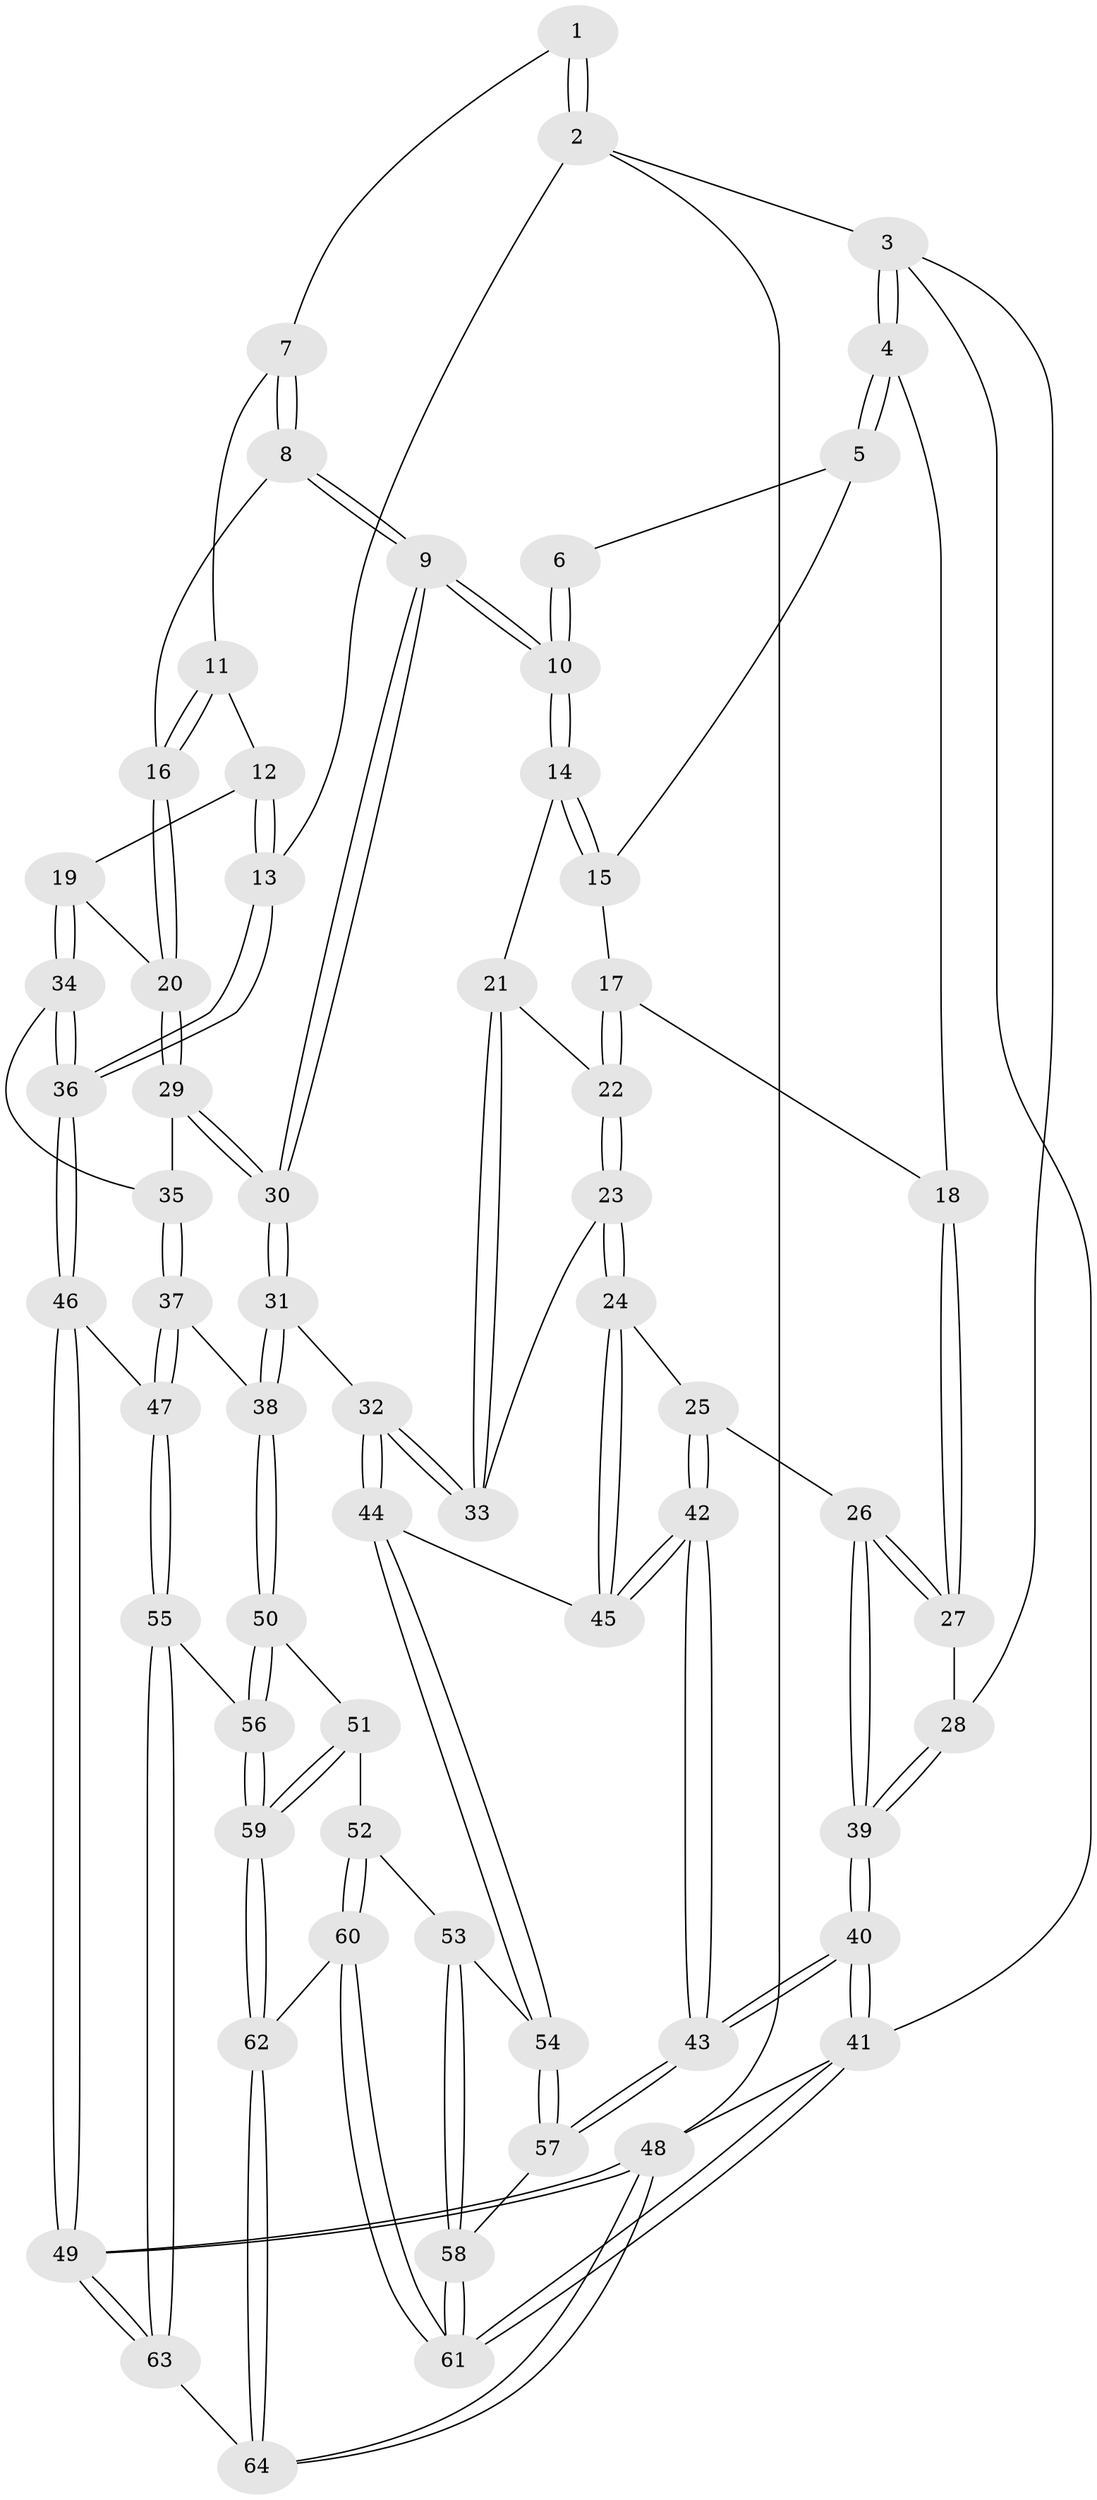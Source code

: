 // Generated by graph-tools (version 1.1) at 2025/01/03/09/25 05:01:33]
// undirected, 64 vertices, 157 edges
graph export_dot {
graph [start="1"]
  node [color=gray90,style=filled];
  1 [pos="+0.7605551109951216+0"];
  2 [pos="+1+0"];
  3 [pos="+0+0"];
  4 [pos="+0+0"];
  5 [pos="+0.327606837070321+0"];
  6 [pos="+0.5695926205213122+0"];
  7 [pos="+0.7747994769475081+0"];
  8 [pos="+0.7254994217874597+0.1224106261709483"];
  9 [pos="+0.6401439229101052+0.17407436518562736"];
  10 [pos="+0.5955132382750549+0.144233169233095"];
  11 [pos="+0.8833291163250556+0.04678922913677549"];
  12 [pos="+0.9253344306646317+0.06697145931990105"];
  13 [pos="+1+0"];
  14 [pos="+0.4342280909684911+0.12791230799545025"];
  15 [pos="+0.34648605701577995+0"];
  16 [pos="+0.7904930150940958+0.14449410075214913"];
  17 [pos="+0.2519800004547193+0.08480122946846831"];
  18 [pos="+0.16387601406204833+0.13790359261571275"];
  19 [pos="+0.9211309852300315+0.19068608734122341"];
  20 [pos="+0.8655332485155505+0.18625953276162602"];
  21 [pos="+0.4200381383329914+0.149357719193544"];
  22 [pos="+0.32733860930367403+0.22292032491754668"];
  23 [pos="+0.2903930299436716+0.2725905211509164"];
  24 [pos="+0.23429898421434048+0.30791485364390453"];
  25 [pos="+0.20789869713177656+0.3036751195079245"];
  26 [pos="+0.16753940720666582+0.2637556267467876"];
  27 [pos="+0.16318575579034805+0.19111472391587844"];
  28 [pos="+0+0"];
  29 [pos="+0.7807956967109347+0.30904566509012493"];
  30 [pos="+0.6475224854706598+0.38713943920010574"];
  31 [pos="+0.6406540890724808+0.41141150774271745"];
  32 [pos="+0.5752414281115885+0.42120270301908286"];
  33 [pos="+0.5060400600798728+0.35936767897748706"];
  34 [pos="+1+0.2914642508082506"];
  35 [pos="+0.871872863515496+0.31229921083663703"];
  36 [pos="+1+0.3452457875297236"];
  37 [pos="+0.7490136919501814+0.5144410781661486"];
  38 [pos="+0.7172802233900117+0.4942628617001134"];
  39 [pos="+0+0.21264500016630514"];
  40 [pos="+0+0.6656352676193786"];
  41 [pos="+0+1"];
  42 [pos="+0.01301296992374138+0.5375899442744644"];
  43 [pos="+0+0.6568040545735703"];
  44 [pos="+0.387248969467275+0.5477787236752215"];
  45 [pos="+0.3287943418477239+0.485767223560786"];
  46 [pos="+1+0.5639509441564058"];
  47 [pos="+0.840379917854144+0.5763694053661943"];
  48 [pos="+1+1"];
  49 [pos="+1+1"];
  50 [pos="+0.5765155918471364+0.6667977643050552"];
  51 [pos="+0.532418224108597+0.682703743374771"];
  52 [pos="+0.4479927887344848+0.6766302067673393"];
  53 [pos="+0.39966971054520606+0.5961569771140041"];
  54 [pos="+0.38380378293662887+0.5650311614665233"];
  55 [pos="+0.7311169352688953+0.7838103102505701"];
  56 [pos="+0.7218713125540822+0.7871451773626051"];
  57 [pos="+0.22236010514065171+0.6612029421973964"];
  58 [pos="+0.2886140136520195+0.8195015235398405"];
  59 [pos="+0.6386070915021056+0.8396577793373524"];
  60 [pos="+0.42031157255528184+1"];
  61 [pos="+0.36013842184441647+1"];
  62 [pos="+0.43774988346353894+1"];
  63 [pos="+0.8044937763157636+0.8700731499617161"];
  64 [pos="+0.6985432526263647+1"];
  1 -- 2;
  1 -- 2;
  1 -- 7;
  2 -- 3;
  2 -- 13;
  2 -- 48;
  3 -- 4;
  3 -- 4;
  3 -- 28;
  3 -- 41;
  4 -- 5;
  4 -- 5;
  4 -- 18;
  5 -- 6;
  5 -- 15;
  6 -- 10;
  6 -- 10;
  7 -- 8;
  7 -- 8;
  7 -- 11;
  8 -- 9;
  8 -- 9;
  8 -- 16;
  9 -- 10;
  9 -- 10;
  9 -- 30;
  9 -- 30;
  10 -- 14;
  10 -- 14;
  11 -- 12;
  11 -- 16;
  11 -- 16;
  12 -- 13;
  12 -- 13;
  12 -- 19;
  13 -- 36;
  13 -- 36;
  14 -- 15;
  14 -- 15;
  14 -- 21;
  15 -- 17;
  16 -- 20;
  16 -- 20;
  17 -- 18;
  17 -- 22;
  17 -- 22;
  18 -- 27;
  18 -- 27;
  19 -- 20;
  19 -- 34;
  19 -- 34;
  20 -- 29;
  20 -- 29;
  21 -- 22;
  21 -- 33;
  21 -- 33;
  22 -- 23;
  22 -- 23;
  23 -- 24;
  23 -- 24;
  23 -- 33;
  24 -- 25;
  24 -- 45;
  24 -- 45;
  25 -- 26;
  25 -- 42;
  25 -- 42;
  26 -- 27;
  26 -- 27;
  26 -- 39;
  26 -- 39;
  27 -- 28;
  28 -- 39;
  28 -- 39;
  29 -- 30;
  29 -- 30;
  29 -- 35;
  30 -- 31;
  30 -- 31;
  31 -- 32;
  31 -- 38;
  31 -- 38;
  32 -- 33;
  32 -- 33;
  32 -- 44;
  32 -- 44;
  34 -- 35;
  34 -- 36;
  34 -- 36;
  35 -- 37;
  35 -- 37;
  36 -- 46;
  36 -- 46;
  37 -- 38;
  37 -- 47;
  37 -- 47;
  38 -- 50;
  38 -- 50;
  39 -- 40;
  39 -- 40;
  40 -- 41;
  40 -- 41;
  40 -- 43;
  40 -- 43;
  41 -- 61;
  41 -- 61;
  41 -- 48;
  42 -- 43;
  42 -- 43;
  42 -- 45;
  42 -- 45;
  43 -- 57;
  43 -- 57;
  44 -- 45;
  44 -- 54;
  44 -- 54;
  46 -- 47;
  46 -- 49;
  46 -- 49;
  47 -- 55;
  47 -- 55;
  48 -- 49;
  48 -- 49;
  48 -- 64;
  48 -- 64;
  49 -- 63;
  49 -- 63;
  50 -- 51;
  50 -- 56;
  50 -- 56;
  51 -- 52;
  51 -- 59;
  51 -- 59;
  52 -- 53;
  52 -- 60;
  52 -- 60;
  53 -- 54;
  53 -- 58;
  53 -- 58;
  54 -- 57;
  54 -- 57;
  55 -- 56;
  55 -- 63;
  55 -- 63;
  56 -- 59;
  56 -- 59;
  57 -- 58;
  58 -- 61;
  58 -- 61;
  59 -- 62;
  59 -- 62;
  60 -- 61;
  60 -- 61;
  60 -- 62;
  62 -- 64;
  62 -- 64;
  63 -- 64;
}
